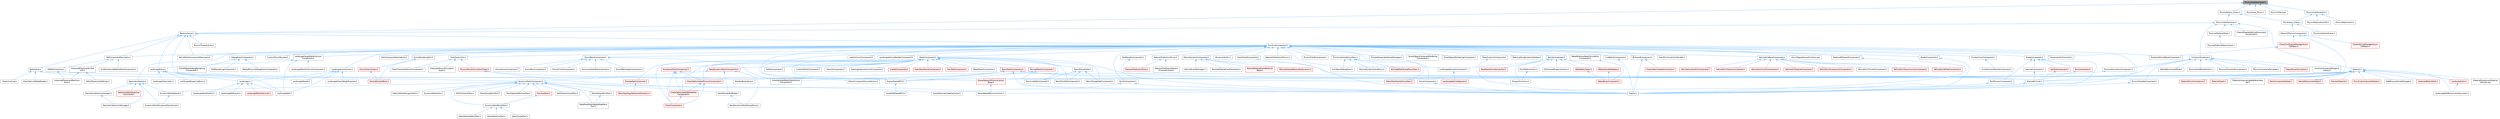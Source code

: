 digraph "PhysicsInterfaceTypes.h"
{
 // INTERACTIVE_SVG=YES
 // LATEX_PDF_SIZE
  bgcolor="transparent";
  edge [fontname=Helvetica,fontsize=10,labelfontname=Helvetica,labelfontsize=10];
  node [fontname=Helvetica,fontsize=10,shape=box,height=0.2,width=0.4];
  Node1 [id="Node000001",label="PhysicsInterfaceTypes.h",height=0.2,width=0.4,color="gray40", fillcolor="grey60", style="filled", fontcolor="black",tooltip=" "];
  Node1 -> Node2 [id="edge1_Node000001_Node000002",dir="back",color="steelblue1",style="solid",tooltip=" "];
  Node2 [id="Node000002",label="BodyInstance.h",height=0.2,width=0.4,color="grey40", fillcolor="white", style="filled",URL="$d3/d42/BodyInstance_8h.html",tooltip=" "];
  Node2 -> Node3 [id="edge2_Node000002_Node000003",dir="back",color="steelblue1",style="solid",tooltip=" "];
  Node3 [id="Node000003",label="BodySetup.h",height=0.2,width=0.4,color="grey40", fillcolor="white", style="filled",URL="$d8/d7b/BodySetup_8h.html",tooltip=" "];
  Node3 -> Node4 [id="edge3_Node000003_Node000004",dir="back",color="steelblue1",style="solid",tooltip=" "];
  Node4 [id="Node000004",label="ChaosCooking.h",height=0.2,width=0.4,color="grey40", fillcolor="white", style="filled",URL="$de/d88/ChaosCooking_8h.html",tooltip=" "];
  Node3 -> Node5 [id="edge4_Node000003_Node000005",dir="back",color="steelblue1",style="solid",tooltip=" "];
  Node5 [id="Node000005",label="ChaosDerivedDataReader.h",height=0.2,width=0.4,color="grey40", fillcolor="white", style="filled",URL="$de/d70/ChaosDerivedDataReader_8h.html",tooltip=" "];
  Node3 -> Node6 [id="edge5_Node000003_Node000006",dir="back",color="steelblue1",style="solid",tooltip=" "];
  Node6 [id="Node000006",label="DynamicMeshComponent.h",height=0.2,width=0.4,color="grey40", fillcolor="white", style="filled",URL="$d8/d66/DynamicMeshComponent_8h.html",tooltip=" "];
  Node6 -> Node7 [id="edge6_Node000006_Node000007",dir="back",color="steelblue1",style="solid",tooltip=" "];
  Node7 [id="Node000007",label="DataflowEditorWeightMapPaint\lTool.h",height=0.2,width=0.4,color="grey40", fillcolor="white", style="filled",URL="$db/d46/DataflowEditorWeightMapPaintTool_8h.html",tooltip=" "];
  Node6 -> Node8 [id="edge7_Node000006_Node000008",dir="back",color="steelblue1",style="solid",tooltip=" "];
  Node8 [id="Node000008",label="DeformMeshPolygonsTool.h",height=0.2,width=0.4,color="grey40", fillcolor="white", style="filled",URL="$db/d72/DeformMeshPolygonsTool_8h.html",tooltip=" "];
  Node6 -> Node9 [id="edge8_Node000006_Node000009",dir="back",color="steelblue1",style="solid",tooltip=" "];
  Node9 [id="Node000009",label="DynamicMeshActor.h",height=0.2,width=0.4,color="grey40", fillcolor="white", style="filled",URL="$d1/d71/DynamicMeshActor_8h.html",tooltip=" "];
  Node6 -> Node10 [id="edge9_Node000006_Node000010",dir="back",color="steelblue1",style="solid",tooltip=" "];
  Node10 [id="Node000010",label="DynamicMeshBrushTool.h",height=0.2,width=0.4,color="grey40", fillcolor="white", style="filled",URL="$da/d04/DynamicMeshBrushTool_8h.html",tooltip=" "];
  Node10 -> Node11 [id="edge10_Node000010_Node000011",dir="back",color="steelblue1",style="solid",tooltip=" "];
  Node11 [id="Node000011",label="MeshAttributePaintTool.h",height=0.2,width=0.4,color="grey40", fillcolor="white", style="filled",URL="$d3/d29/MeshAttributePaintTool_8h.html",tooltip=" "];
  Node10 -> Node12 [id="edge11_Node000010_Node000012",dir="back",color="steelblue1",style="solid",tooltip=" "];
  Node12 [id="Node000012",label="MeshSelectionTool.h",height=0.2,width=0.4,color="grey40", fillcolor="white", style="filled",URL="$d8/d80/MeshSelectionTool_8h.html",tooltip=" "];
  Node10 -> Node13 [id="edge12_Node000010_Node000013",dir="back",color="steelblue1",style="solid",tooltip=" "];
  Node13 [id="Node000013",label="SeamSculptTool.h",height=0.2,width=0.4,color="grey40", fillcolor="white", style="filled",URL="$d1/d31/SeamSculptTool_8h.html",tooltip=" "];
  Node6 -> Node14 [id="edge13_Node000006_Node000014",dir="back",color="steelblue1",style="solid",tooltip=" "];
  Node14 [id="Node000014",label="DynamicMeshSelector.h",height=0.2,width=0.4,color="grey40", fillcolor="white", style="filled",URL="$dc/d01/DynamicMeshSelector_8h.html",tooltip=" "];
  Node14 -> Node15 [id="edge14_Node000014_Node000015",dir="back",color="steelblue1",style="solid",tooltip=" "];
  Node15 [id="Node000015",label="DynamicMeshPolygroupTransformer.h",height=0.2,width=0.4,color="grey40", fillcolor="white", style="filled",URL="$dc/db2/DynamicMeshPolygroupTransformer_8h.html",tooltip=" "];
  Node6 -> Node16 [id="edge15_Node000006_Node000016",dir="back",color="steelblue1",style="solid",tooltip=" "];
  Node16 [id="Node000016",label="EditUVIslandsTool.h",height=0.2,width=0.4,color="grey40", fillcolor="white", style="filled",URL="$d0/de4/EditUVIslandsTool_8h.html",tooltip=" "];
  Node6 -> Node17 [id="edge16_Node000006_Node000017",dir="back",color="steelblue1",style="solid",tooltip=" "];
  Node17 [id="Node000017",label="MeshGroupPaintTool.h",height=0.2,width=0.4,color="grey40", fillcolor="white", style="filled",URL="$dd/d04/MeshGroupPaintTool_8h.html",tooltip=" "];
  Node6 -> Node18 [id="edge17_Node000006_Node000018",dir="back",color="steelblue1",style="solid",tooltip=" "];
  Node18 [id="Node000018",label="MeshRenderBufferSet.h",height=0.2,width=0.4,color="grey40", fillcolor="white", style="filled",URL="$de/dc2/MeshRenderBufferSet_8h.html",tooltip=" "];
  Node18 -> Node19 [id="edge18_Node000018_Node000019",dir="back",color="steelblue1",style="solid",tooltip=" "];
  Node19 [id="Node000019",label="BaseDynamicMeshSceneProxy.h",height=0.2,width=0.4,color="grey40", fillcolor="white", style="filled",URL="$d2/dee/BaseDynamicMeshSceneProxy_8h.html",tooltip=" "];
  Node6 -> Node20 [id="edge19_Node000006_Node000020",dir="back",color="steelblue1",style="solid",tooltip=" "];
  Node20 [id="Node000020",label="MeshSpaceDeformerTool.h",height=0.2,width=0.4,color="grey40", fillcolor="white", style="filled",URL="$d7/dc8/MeshSpaceDeformerTool_8h.html",tooltip=" "];
  Node6 -> Node21 [id="edge20_Node000006_Node000021",dir="back",color="steelblue1",style="solid",tooltip=" "];
  Node21 [id="Node000021",label="MeshTopologySelectionMechanic.h",height=0.2,width=0.4,color="red", fillcolor="#FFF0F0", style="filled",URL="$d5/d15/MeshTopologySelectionMechanic_8h.html",tooltip=" "];
  Node6 -> Node24 [id="edge21_Node000006_Node000024",dir="back",color="steelblue1",style="solid",tooltip=" "];
  Node24 [id="Node000024",label="MeshVertexPaintTool.h",height=0.2,width=0.4,color="grey40", fillcolor="white", style="filled",URL="$db/d74/MeshVertexPaintTool_8h.html",tooltip=" "];
  Node24 -> Node7 [id="edge22_Node000024_Node000007",dir="back",color="steelblue1",style="solid",tooltip=" "];
  Node6 -> Node25 [id="edge23_Node000006_Node000025",dir="back",color="steelblue1",style="solid",tooltip=" "];
  Node25 [id="Node000025",label="MeshVertexSculptTool.h",height=0.2,width=0.4,color="grey40", fillcolor="white", style="filled",URL="$dc/da6/MeshVertexSculptTool_8h.html",tooltip=" "];
  Node6 -> Node26 [id="edge24_Node000006_Node000026",dir="back",color="steelblue1",style="solid",tooltip=" "];
  Node26 [id="Node000026",label="PreviewMesh.h",height=0.2,width=0.4,color="red", fillcolor="#FFF0F0", style="filled",URL="$d6/d30/PreviewMesh_8h.html",tooltip=" "];
  Node26 -> Node10 [id="edge25_Node000026_Node000010",dir="back",color="steelblue1",style="solid",tooltip=" "];
  Node6 -> Node78 [id="edge26_Node000006_Node000078",dir="back",color="steelblue1",style="solid",tooltip=" "];
  Node78 [id="Node000078",label="SceneGeometrySpatialCache.h",height=0.2,width=0.4,color="grey40", fillcolor="white", style="filled",URL="$d6/d6f/SceneGeometrySpatialCache_8h.html",tooltip=" "];
  Node3 -> Node79 [id="edge27_Node000003_Node000079",dir="back",color="steelblue1",style="solid",tooltip=" "];
  Node79 [id="Node000079",label="SkeletalBodySetup.h",height=0.2,width=0.4,color="grey40", fillcolor="white", style="filled",URL="$dc/dbc/SkeletalBodySetup_8h.html",tooltip=" "];
  Node2 -> Node80 [id="edge28_Node000002_Node000080",dir="back",color="steelblue1",style="solid",tooltip=" "];
  Node80 [id="Node000080",label="EngineSharedPCH.h",height=0.2,width=0.4,color="grey40", fillcolor="white", style="filled",URL="$dc/dbb/EngineSharedPCH_8h.html",tooltip=" "];
  Node80 -> Node81 [id="edge29_Node000080_Node000081",dir="back",color="steelblue1",style="solid",tooltip=" "];
  Node81 [id="Node000081",label="UnrealEdSharedPCH.h",height=0.2,width=0.4,color="grey40", fillcolor="white", style="filled",URL="$d1/de6/UnrealEdSharedPCH_8h.html",tooltip=" "];
  Node2 -> Node82 [id="edge30_Node000002_Node000082",dir="back",color="steelblue1",style="solid",tooltip=" "];
  Node82 [id="Node000082",label="ISMComponentDescriptor.h",height=0.2,width=0.4,color="grey40", fillcolor="white", style="filled",URL="$dd/d82/ISMComponentDescriptor_8h.html",tooltip=" "];
  Node82 -> Node83 [id="edge31_Node000082_Node000083",dir="back",color="steelblue1",style="solid",tooltip=" "];
  Node83 [id="Node000083",label="HLODInstancedStaticMeshComponent.h",height=0.2,width=0.4,color="grey40", fillcolor="white", style="filled",URL="$dd/d88/HLODInstancedStaticMeshComponent_8h.html",tooltip=" "];
  Node82 -> Node84 [id="edge32_Node000082_Node000084",dir="back",color="steelblue1",style="solid",tooltip=" "];
  Node84 [id="Node000084",label="ISMPartitionActor.h",height=0.2,width=0.4,color="grey40", fillcolor="white", style="filled",URL="$d8/dac/ISMPartitionActor_8h.html",tooltip=" "];
  Node84 -> Node85 [id="edge33_Node000084_Node000085",dir="back",color="steelblue1",style="solid",tooltip=" "];
  Node85 [id="Node000085",label="InstancedPlacementPartition\lActor.h",height=0.2,width=0.4,color="grey40", fillcolor="white", style="filled",URL="$dd/d43/InstancedPlacementPartitionActor_8h.html",tooltip=" "];
  Node82 -> Node86 [id="edge34_Node000082_Node000086",dir="back",color="steelblue1",style="solid",tooltip=" "];
  Node86 [id="Node000086",label="InstancedPlacementClient\lInfo.h",height=0.2,width=0.4,color="grey40", fillcolor="white", style="filled",URL="$d0/d12/InstancedPlacementClientInfo_8h.html",tooltip=" "];
  Node86 -> Node87 [id="edge35_Node000086_Node000087",dir="back",color="steelblue1",style="solid",tooltip=" "];
  Node87 [id="Node000087",label="EditorPlacementSettings.h",height=0.2,width=0.4,color="grey40", fillcolor="white", style="filled",URL="$dd/daf/EditorPlacementSettings_8h.html",tooltip=" "];
  Node86 -> Node85 [id="edge36_Node000086_Node000085",dir="back",color="steelblue1",style="solid",tooltip=" "];
  Node2 -> Node88 [id="edge37_Node000002_Node000088",dir="back",color="steelblue1",style="solid",tooltip=" "];
  Node88 [id="Node000088",label="LandscapeProxy.h",height=0.2,width=0.4,color="grey40", fillcolor="white", style="filled",URL="$db/dae/LandscapeProxy_8h.html",tooltip=" "];
  Node88 -> Node89 [id="edge38_Node000088_Node000089",dir="back",color="steelblue1",style="solid",tooltip=" "];
  Node89 [id="Node000089",label="Landscape.h",height=0.2,width=0.4,color="grey40", fillcolor="white", style="filled",URL="$d5/dd6/Landscape_8h.html",tooltip=" "];
  Node89 -> Node90 [id="edge39_Node000089_Node000090",dir="back",color="steelblue1",style="solid",tooltip=" "];
  Node90 [id="Node000090",label="LandscapeEdit.h",height=0.2,width=0.4,color="grey40", fillcolor="white", style="filled",URL="$df/d61/LandscapeEdit_8h.html",tooltip=" "];
  Node89 -> Node91 [id="edge40_Node000089_Node000091",dir="back",color="steelblue1",style="solid",tooltip=" "];
  Node91 [id="Node000091",label="LandscapeEditLayer.h",height=0.2,width=0.4,color="grey40", fillcolor="white", style="filled",URL="$d2/d34/LandscapeEditLayer_8h.html",tooltip=" "];
  Node89 -> Node92 [id="edge41_Node000089_Node000092",dir="back",color="steelblue1",style="solid",tooltip=" "];
  Node92 [id="Node000092",label="LandscapeEditorServices.h",height=0.2,width=0.4,color="red", fillcolor="#FFF0F0", style="filled",URL="$d0/de9/LandscapeEditorServices_8h.html",tooltip=" "];
  Node89 -> Node94 [id="edge42_Node000089_Node000094",dir="back",color="steelblue1",style="solid",tooltip=" "];
  Node94 [id="Node000094",label="LandscapeNotification.h",height=0.2,width=0.4,color="grey40", fillcolor="white", style="filled",URL="$d7/de3/LandscapeNotification_8h.html",tooltip=" "];
  Node88 -> Node90 [id="edge43_Node000088_Node000090",dir="back",color="steelblue1",style="solid",tooltip=" "];
  Node88 -> Node95 [id="edge44_Node000088_Node000095",dir="back",color="steelblue1",style="solid",tooltip=" "];
  Node95 [id="Node000095",label="LandscapeRender.h",height=0.2,width=0.4,color="grey40", fillcolor="white", style="filled",URL="$df/d67/LandscapeRender_8h.html",tooltip=" "];
  Node88 -> Node96 [id="edge45_Node000088_Node000096",dir="back",color="steelblue1",style="solid",tooltip=" "];
  Node96 [id="Node000096",label="LandscapeStreamingProxy.h",height=0.2,width=0.4,color="grey40", fillcolor="white", style="filled",URL="$de/d5a/LandscapeStreamingProxy_8h.html",tooltip=" "];
  Node88 -> Node97 [id="edge46_Node000088_Node000097",dir="back",color="steelblue1",style="solid",tooltip=" "];
  Node97 [id="Node000097",label="LandscapeSubsystem.h",height=0.2,width=0.4,color="grey40", fillcolor="white", style="filled",URL="$d7/ddd/LandscapeSubsystem_8h.html",tooltip=" "];
  Node2 -> Node98 [id="edge47_Node000002_Node000098",dir="back",color="steelblue1",style="solid",tooltip=" "];
  Node98 [id="Node000098",label="PhysicsThreadLibrary.h",height=0.2,width=0.4,color="grey40", fillcolor="white", style="filled",URL="$dd/df6/PhysicsThreadLibrary_8h.html",tooltip=" "];
  Node2 -> Node99 [id="edge48_Node000002_Node000099",dir="back",color="steelblue1",style="solid",tooltip=" "];
  Node99 [id="Node000099",label="PrimitiveComponent.h",height=0.2,width=0.4,color="grey40", fillcolor="white", style="filled",URL="$df/d9f/PrimitiveComponent_8h.html",tooltip=" "];
  Node99 -> Node100 [id="edge49_Node000099_Node000100",dir="back",color="steelblue1",style="solid",tooltip=" "];
  Node100 [id="Node000100",label="ActorPrimitiveColorHandler.h",height=0.2,width=0.4,color="grey40", fillcolor="white", style="filled",URL="$d4/d72/ActorPrimitiveColorHandler_8h.html",tooltip=" "];
  Node99 -> Node101 [id="edge50_Node000099_Node000101",dir="back",color="steelblue1",style="solid",tooltip=" "];
  Node101 [id="Node000101",label="ArrowComponent.h",height=0.2,width=0.4,color="grey40", fillcolor="white", style="filled",URL="$db/d35/ArrowComponent_8h.html",tooltip=" "];
  Node101 -> Node102 [id="edge51_Node000101_Node000102",dir="back",color="steelblue1",style="solid",tooltip=" "];
  Node102 [id="Node000102",label="Engine.h",height=0.2,width=0.4,color="grey40", fillcolor="white", style="filled",URL="$d1/d34/Public_2Engine_8h.html",tooltip=" "];
  Node99 -> Node103 [id="edge52_Node000099_Node000103",dir="back",color="steelblue1",style="solid",tooltip=" "];
  Node103 [id="Node000103",label="AsyncRegisterLevelContext.cpp",height=0.2,width=0.4,color="grey40", fillcolor="white", style="filled",URL="$da/df8/AsyncRegisterLevelContext_8cpp.html",tooltip=" "];
  Node99 -> Node104 [id="edge53_Node000099_Node000104",dir="back",color="steelblue1",style="solid",tooltip=" "];
  Node104 [id="Node000104",label="BakedShallowWaterSimulation\lComponent.h",height=0.2,width=0.4,color="grey40", fillcolor="white", style="filled",URL="$d4/dbc/BakedShallowWaterSimulationComponent_8h.html",tooltip=" "];
  Node104 -> Node105 [id="edge54_Node000104_Node000105",dir="back",color="steelblue1",style="solid",tooltip=" "];
  Node105 [id="Node000105",label="WaterBodyComponent.h",height=0.2,width=0.4,color="red", fillcolor="#FFF0F0", style="filled",URL="$db/d59/WaterBodyComponent_8h.html",tooltip=" "];
  Node99 -> Node118 [id="edge55_Node000099_Node000118",dir="back",color="steelblue1",style="solid",tooltip=" "];
  Node118 [id="Node000118",label="BillboardComponent.h",height=0.2,width=0.4,color="grey40", fillcolor="white", style="filled",URL="$db/d72/BillboardComponent_8h.html",tooltip=" "];
  Node118 -> Node119 [id="edge56_Node000118_Node000119",dir="back",color="steelblue1",style="solid",tooltip=" "];
  Node119 [id="Node000119",label="ChaosDeformableSolverActor.h",height=0.2,width=0.4,color="red", fillcolor="#FFF0F0", style="filled",URL="$d2/de9/ChaosDeformableSolverActor_8h.html",tooltip=" "];
  Node118 -> Node102 [id="edge57_Node000118_Node000102",dir="back",color="steelblue1",style="solid",tooltip=" "];
  Node99 -> Node123 [id="edge58_Node000099_Node000123",dir="back",color="steelblue1",style="solid",tooltip=" "];
  Node123 [id="Node000123",label="BrushComponent.h",height=0.2,width=0.4,color="grey40", fillcolor="white", style="filled",URL="$d0/d9c/BrushComponent_8h.html",tooltip=" "];
  Node123 -> Node102 [id="edge59_Node000123_Node000102",dir="back",color="steelblue1",style="solid",tooltip=" "];
  Node123 -> Node78 [id="edge60_Node000123_Node000078",dir="back",color="steelblue1",style="solid",tooltip=" "];
  Node99 -> Node124 [id="edge61_Node000099_Node000124",dir="back",color="steelblue1",style="solid",tooltip=" "];
  Node124 [id="Node000124",label="ClusterUnionComponent.h",height=0.2,width=0.4,color="grey40", fillcolor="white", style="filled",URL="$d0/d16/ClusterUnionComponent_8h.html",tooltip=" "];
  Node124 -> Node125 [id="edge62_Node000124_Node000125",dir="back",color="steelblue1",style="solid",tooltip=" "];
  Node125 [id="Node000125",label="ClusterUnionVehicleComponent.h",height=0.2,width=0.4,color="grey40", fillcolor="white", style="filled",URL="$dd/deb/ClusterUnionVehicleComponent_8h.html",tooltip=" "];
  Node99 -> Node126 [id="edge63_Node000099_Node000126",dir="back",color="steelblue1",style="solid",tooltip=" "];
  Node126 [id="Node000126",label="ComponentCollisionUtil.h",height=0.2,width=0.4,color="grey40", fillcolor="white", style="filled",URL="$d9/d1c/ComponentCollisionUtil_8h.html",tooltip=" "];
  Node99 -> Node127 [id="edge64_Node000099_Node000127",dir="back",color="steelblue1",style="solid",tooltip=" "];
  Node127 [id="Node000127",label="CustomPhysXPayload.h",height=0.2,width=0.4,color="grey40", fillcolor="white", style="filled",URL="$d3/d90/CustomPhysXPayload_8h.html",tooltip=" "];
  Node99 -> Node128 [id="edge65_Node000099_Node000128",dir="back",color="steelblue1",style="solid",tooltip=" "];
  Node128 [id="Node000128",label="DebugDrawComponent.h",height=0.2,width=0.4,color="grey40", fillcolor="white", style="filled",URL="$d9/dae/DebugDrawComponent_8h.html",tooltip=" "];
  Node128 -> Node129 [id="edge66_Node000128_Node000129",dir="back",color="steelblue1",style="solid",tooltip=" "];
  Node129 [id="Node000129",label="EQSRenderingComponent.h",height=0.2,width=0.4,color="grey40", fillcolor="white", style="filled",URL="$df/d63/EQSRenderingComponent_8h.html",tooltip=" "];
  Node128 -> Node130 [id="edge67_Node000128_Node000130",dir="back",color="steelblue1",style="solid",tooltip=" "];
  Node130 [id="Node000130",label="PathedPhysicsDebugDrawComponent.h",height=0.2,width=0.4,color="grey40", fillcolor="white", style="filled",URL="$d9/dd8/PathedPhysicsDebugDrawComponent_8h.html",tooltip=" "];
  Node128 -> Node131 [id="edge68_Node000128_Node000131",dir="back",color="steelblue1",style="solid",tooltip=" "];
  Node131 [id="Node000131",label="SmartObjectDebugRendering\lComponent.h",height=0.2,width=0.4,color="grey40", fillcolor="white", style="filled",URL="$d2/db9/SmartObjectDebugRenderingComponent_8h.html",tooltip=" "];
  Node99 -> Node132 [id="edge69_Node000099_Node000132",dir="back",color="steelblue1",style="solid",tooltip=" "];
  Node132 [id="Node000132",label="DrawFrustumComponent.h",height=0.2,width=0.4,color="grey40", fillcolor="white", style="filled",URL="$db/d24/DrawFrustumComponent_8h.html",tooltip=" "];
  Node132 -> Node102 [id="edge70_Node000132_Node000102",dir="back",color="steelblue1",style="solid",tooltip=" "];
  Node99 -> Node133 [id="edge71_Node000099_Node000133",dir="back",color="steelblue1",style="solid",tooltip=" "];
  Node133 [id="Node000133",label="EditorComponentSourceFactory.h",height=0.2,width=0.4,color="grey40", fillcolor="white", style="filled",URL="$d4/d35/EditorComponentSourceFactory_8h.html",tooltip=" "];
  Node99 -> Node134 [id="edge72_Node000099_Node000134",dir="back",color="steelblue1",style="solid",tooltip=" "];
  Node134 [id="Node000134",label="EditorViewportSelectability.h",height=0.2,width=0.4,color="grey40", fillcolor="white", style="filled",URL="$d0/da6/EditorViewportSelectability_8h.html",tooltip=" "];
  Node99 -> Node135 [id="edge73_Node000099_Node000135",dir="back",color="steelblue1",style="solid",tooltip=" "];
  Node135 [id="Node000135",label="EngineMinimal.h",height=0.2,width=0.4,color="grey40", fillcolor="white", style="filled",URL="$d0/d2c/EngineMinimal_8h.html",tooltip=" "];
  Node135 -> Node102 [id="edge74_Node000135_Node000102",dir="back",color="steelblue1",style="solid",tooltip=" "];
  Node99 -> Node80 [id="edge75_Node000099_Node000080",dir="back",color="steelblue1",style="solid",tooltip=" "];
  Node99 -> Node136 [id="edge76_Node000099_Node000136",dir="back",color="steelblue1",style="solid",tooltip=" "];
  Node136 [id="Node000136",label="FloorQueryUtils.h",height=0.2,width=0.4,color="grey40", fillcolor="white", style="filled",URL="$df/d2a/FloorQueryUtils_8h.html",tooltip=" "];
  Node136 -> Node137 [id="edge77_Node000136_Node000137",dir="back",color="steelblue1",style="solid",tooltip=" "];
  Node137 [id="Node000137",label="ChaosCharacterMoverComponent.h",height=0.2,width=0.4,color="grey40", fillcolor="white", style="filled",URL="$d5/dd2/ChaosCharacterMoverComponent_8h.html",tooltip=" "];
  Node136 -> Node138 [id="edge78_Node000136_Node000138",dir="back",color="steelblue1",style="solid",tooltip=" "];
  Node138 [id="Node000138",label="CharacterMoverSimulation\lTypes.h",height=0.2,width=0.4,color="grey40", fillcolor="white", style="filled",URL="$df/dcc/CharacterMoverSimulationTypes_8h.html",tooltip=" "];
  Node136 -> Node139 [id="edge79_Node000136_Node000139",dir="back",color="steelblue1",style="solid",tooltip=" "];
  Node139 [id="Node000139",label="PhysicsMoverSimulationTypes.h",height=0.2,width=0.4,color="red", fillcolor="#FFF0F0", style="filled",URL="$d1/d2f/PhysicsMoverSimulationTypes_8h.html",tooltip=" "];
  Node139 -> Node141 [id="edge80_Node000139_Node000141",dir="back",color="steelblue1",style="solid",tooltip=" "];
  Node141 [id="Node000141",label="MoverNetworkPhysicsLiaison\lBase.h",height=0.2,width=0.4,color="red", fillcolor="#FFF0F0", style="filled",URL="$d6/d54/MoverNetworkPhysicsLiaisonBase_8h.html",tooltip=" "];
  Node141 -> Node142 [id="edge81_Node000141_Node000142",dir="back",color="steelblue1",style="solid",tooltip=" "];
  Node142 [id="Node000142",label="MoverPathedPhysicsLiaison.h",height=0.2,width=0.4,color="grey40", fillcolor="white", style="filled",URL="$d8/d2d/MoverPathedPhysicsLiaison_8h.html",tooltip=" "];
  Node139 -> Node142 [id="edge82_Node000139_Node000142",dir="back",color="steelblue1",style="solid",tooltip=" "];
  Node99 -> Node149 [id="edge83_Node000099_Node000149",dir="back",color="steelblue1",style="solid",tooltip=" "];
  Node149 [id="Node000149",label="GeometrySelector.h",height=0.2,width=0.4,color="grey40", fillcolor="white", style="filled",URL="$d5/d67/GeometrySelector_8h.html",tooltip=" "];
  Node149 -> Node15 [id="edge84_Node000149_Node000015",dir="back",color="steelblue1",style="solid",tooltip=" "];
  Node149 -> Node14 [id="edge85_Node000149_Node000014",dir="back",color="steelblue1",style="solid",tooltip=" "];
  Node149 -> Node150 [id="edge86_Node000149_Node000150",dir="back",color="steelblue1",style="solid",tooltip=" "];
  Node150 [id="Node000150",label="GeometrySelectionChanges.h",height=0.2,width=0.4,color="grey40", fillcolor="white", style="filled",URL="$d2/d21/GeometrySelectionChanges_8h.html",tooltip=" "];
  Node150 -> Node151 [id="edge87_Node000150_Node000151",dir="back",color="steelblue1",style="solid",tooltip=" "];
  Node151 [id="Node000151",label="GeometrySelectionManager.h",height=0.2,width=0.4,color="grey40", fillcolor="white", style="filled",URL="$d9/d43/GeometrySelectionManager_8h.html",tooltip=" "];
  Node149 -> Node151 [id="edge88_Node000149_Node000151",dir="back",color="steelblue1",style="solid",tooltip=" "];
  Node149 -> Node152 [id="edge89_Node000149_Node000152",dir="back",color="steelblue1",style="solid",tooltip=" "];
  Node152 [id="Node000152",label="SelectionEditInteractive\lCommand.h",height=0.2,width=0.4,color="red", fillcolor="#FFF0F0", style="filled",URL="$d8/db5/SelectionEditInteractiveCommand_8h.html",tooltip=" "];
  Node99 -> Node157 [id="edge90_Node000099_Node000157",dir="back",color="steelblue1",style="solid",tooltip=" "];
  Node157 [id="Node000157",label="GizmoBaseComponent.h",height=0.2,width=0.4,color="grey40", fillcolor="white", style="filled",URL="$db/dfd/GizmoBaseComponent_8h.html",tooltip=" "];
  Node157 -> Node158 [id="edge91_Node000157_Node000158",dir="back",color="steelblue1",style="solid",tooltip=" "];
  Node158 [id="Node000158",label="GizmoArrowComponent.h",height=0.2,width=0.4,color="grey40", fillcolor="white", style="filled",URL="$d9/df9/GizmoArrowComponent_8h.html",tooltip=" "];
  Node157 -> Node159 [id="edge92_Node000157_Node000159",dir="back",color="steelblue1",style="solid",tooltip=" "];
  Node159 [id="Node000159",label="GizmoBoxComponent.h",height=0.2,width=0.4,color="grey40", fillcolor="white", style="filled",URL="$d4/d84/GizmoBoxComponent_8h.html",tooltip=" "];
  Node157 -> Node160 [id="edge93_Node000157_Node000160",dir="back",color="steelblue1",style="solid",tooltip=" "];
  Node160 [id="Node000160",label="GizmoCircleComponent.h",height=0.2,width=0.4,color="grey40", fillcolor="white", style="filled",URL="$d3/d78/GizmoCircleComponent_8h.html",tooltip=" "];
  Node157 -> Node161 [id="edge94_Node000157_Node000161",dir="back",color="steelblue1",style="solid",tooltip=" "];
  Node161 [id="Node000161",label="GizmoLineHandleComponent.h",height=0.2,width=0.4,color="grey40", fillcolor="white", style="filled",URL="$d3/d98/GizmoLineHandleComponent_8h.html",tooltip=" "];
  Node157 -> Node162 [id="edge95_Node000157_Node000162",dir="back",color="steelblue1",style="solid",tooltip=" "];
  Node162 [id="Node000162",label="GizmoRectangleComponent.h",height=0.2,width=0.4,color="grey40", fillcolor="white", style="filled",URL="$d9/ded/GizmoRectangleComponent_8h.html",tooltip=" "];
  Node157 -> Node163 [id="edge96_Node000157_Node000163",dir="back",color="steelblue1",style="solid",tooltip=" "];
  Node163 [id="Node000163",label="ViewAdjustedStaticMeshGizmo\lComponent.h",height=0.2,width=0.4,color="grey40", fillcolor="white", style="filled",URL="$d3/d99/ViewAdjustedStaticMeshGizmoComponent_8h.html",tooltip=" "];
  Node99 -> Node164 [id="edge97_Node000099_Node000164",dir="back",color="steelblue1",style="solid",tooltip=" "];
  Node164 [id="Node000164",label="GizmoRenderingUtil.h",height=0.2,width=0.4,color="grey40", fillcolor="white", style="filled",URL="$d0/d40/GizmoRenderingUtil_8h.html",tooltip=" "];
  Node164 -> Node165 [id="edge98_Node000164_Node000165",dir="back",color="steelblue1",style="solid",tooltip=" "];
  Node165 [id="Node000165",label="GizmoElementBase.h",height=0.2,width=0.4,color="red", fillcolor="#FFF0F0", style="filled",URL="$d5/d19/GizmoElementBase_8h.html",tooltip=" "];
  Node164 -> Node181 [id="edge99_Node000164_Node000181",dir="back",color="steelblue1",style="solid",tooltip=" "];
  Node181 [id="Node000181",label="GizmoViewContext.h",height=0.2,width=0.4,color="red", fillcolor="#FFF0F0", style="filled",URL="$dd/d1a/GizmoViewContext_8h.html",tooltip=" "];
  Node181 -> Node165 [id="edge100_Node000181_Node000165",dir="back",color="steelblue1",style="solid",tooltip=" "];
  Node99 -> Node82 [id="edge101_Node000099_Node000082",dir="back",color="steelblue1",style="solid",tooltip=" "];
  Node99 -> Node183 [id="edge102_Node000099_Node000183",dir="back",color="steelblue1",style="solid",tooltip=" "];
  Node183 [id="Node000183",label="LakeCollisionComponent.h",height=0.2,width=0.4,color="grey40", fillcolor="white", style="filled",URL="$d6/d05/LakeCollisionComponent_8h.html",tooltip=" "];
  Node99 -> Node184 [id="edge103_Node000099_Node000184",dir="back",color="steelblue1",style="solid",tooltip=" "];
  Node184 [id="Node000184",label="LandscapeComponent.h",height=0.2,width=0.4,color="grey40", fillcolor="white", style="filled",URL="$d4/dba/LandscapeComponent_8h.html",tooltip=" "];
  Node184 -> Node89 [id="edge104_Node000184_Node000089",dir="back",color="steelblue1",style="solid",tooltip=" "];
  Node184 -> Node90 [id="edge105_Node000184_Node000090",dir="back",color="steelblue1",style="solid",tooltip=" "];
  Node184 -> Node185 [id="edge106_Node000184_Node000185",dir="back",color="steelblue1",style="solid",tooltip=" "];
  Node185 [id="Node000185",label="LandscapeGrassWeightExporter.h",height=0.2,width=0.4,color="grey40", fillcolor="white", style="filled",URL="$de/d64/LandscapeGrassWeightExporter_8h.html",tooltip=" "];
  Node184 -> Node95 [id="edge107_Node000184_Node000095",dir="back",color="steelblue1",style="solid",tooltip=" "];
  Node99 -> Node186 [id="edge108_Node000099_Node000186",dir="back",color="steelblue1",style="solid",tooltip=" "];
  Node186 [id="Node000186",label="LandscapeGizmoRenderComponent.h",height=0.2,width=0.4,color="grey40", fillcolor="white", style="filled",URL="$d0/d84/LandscapeGizmoRenderComponent_8h.html",tooltip=" "];
  Node99 -> Node187 [id="edge109_Node000099_Node000187",dir="back",color="steelblue1",style="solid",tooltip=" "];
  Node187 [id="Node000187",label="LandscapeHeightfieldCollision\lComponent.h",height=0.2,width=0.4,color="grey40", fillcolor="white", style="filled",URL="$d2/d06/LandscapeHeightfieldCollisionComponent_8h.html",tooltip=" "];
  Node187 -> Node90 [id="edge110_Node000187_Node000090",dir="back",color="steelblue1",style="solid",tooltip=" "];
  Node187 -> Node188 [id="edge111_Node000187_Node000188",dir="back",color="steelblue1",style="solid",tooltip=" "];
  Node188 [id="Node000188",label="LandscapeMeshCollisionComponent.h",height=0.2,width=0.4,color="grey40", fillcolor="white", style="filled",URL="$d0/dab/LandscapeMeshCollisionComponent_8h.html",tooltip=" "];
  Node187 -> Node88 [id="edge112_Node000187_Node000088",dir="back",color="steelblue1",style="solid",tooltip=" "];
  Node99 -> Node189 [id="edge113_Node000099_Node000189",dir="back",color="steelblue1",style="solid",tooltip=" "];
  Node189 [id="Node000189",label="LandscapeSplinesComponent.h",height=0.2,width=0.4,color="grey40", fillcolor="white", style="filled",URL="$d4/d7e/LandscapeSplinesComponent_8h.html",tooltip=" "];
  Node189 -> Node190 [id="edge114_Node000189_Node000190",dir="back",color="steelblue1",style="solid",tooltip=" "];
  Node190 [id="Node000190",label="LandscapeSplineSegment.h",height=0.2,width=0.4,color="red", fillcolor="#FFF0F0", style="filled",URL="$d4/d8d/LandscapeSplineSegment_8h.html",tooltip=" "];
  Node99 -> Node192 [id="edge115_Node000099_Node000192",dir="back",color="steelblue1",style="solid",tooltip=" "];
  Node192 [id="Node000192",label="LineBatchComponent.h",height=0.2,width=0.4,color="grey40", fillcolor="white", style="filled",URL="$d4/dd8/LineBatchComponent_8h.html",tooltip=" "];
  Node192 -> Node102 [id="edge116_Node000192_Node000102",dir="back",color="steelblue1",style="solid",tooltip=" "];
  Node99 -> Node193 [id="edge117_Node000099_Node000193",dir="back",color="steelblue1",style="solid",tooltip=" "];
  Node193 [id="Node000193",label="MaterialBillboardComponent.h",height=0.2,width=0.4,color="grey40", fillcolor="white", style="filled",URL="$d0/d98/MaterialBillboardComponent_8h.html",tooltip=" "];
  Node193 -> Node102 [id="edge118_Node000193_Node000102",dir="back",color="steelblue1",style="solid",tooltip=" "];
  Node99 -> Node194 [id="edge119_Node000099_Node000194",dir="back",color="steelblue1",style="solid",tooltip=" "];
  Node194 [id="Node000194",label="MeshComponent.h",height=0.2,width=0.4,color="grey40", fillcolor="white", style="filled",URL="$dd/d57/MeshComponent_8h.html",tooltip=" "];
  Node194 -> Node195 [id="edge120_Node000194_Node000195",dir="back",color="steelblue1",style="solid",tooltip=" "];
  Node195 [id="Node000195",label="BaseDynamicMeshComponent.h",height=0.2,width=0.4,color="red", fillcolor="#FFF0F0", style="filled",URL="$d3/df4/BaseDynamicMeshComponent_8h.html",tooltip=" "];
  Node195 -> Node19 [id="edge121_Node000195_Node000019",dir="back",color="steelblue1",style="solid",tooltip=" "];
  Node195 -> Node6 [id="edge122_Node000195_Node000006",dir="back",color="steelblue1",style="solid",tooltip=" "];
  Node195 -> Node18 [id="edge123_Node000195_Node000018",dir="back",color="steelblue1",style="solid",tooltip=" "];
  Node194 -> Node213 [id="edge124_Node000194_Node000213",dir="back",color="steelblue1",style="solid",tooltip=" "];
  Node213 [id="Node000213",label="BasicElementSet.h",height=0.2,width=0.4,color="grey40", fillcolor="white", style="filled",URL="$de/d31/BasicElementSet_8h.html",tooltip=" "];
  Node213 -> Node214 [id="edge125_Node000213_Node000214",dir="back",color="steelblue1",style="solid",tooltip=" "];
  Node214 [id="Node000214",label="BasicLineSetComponent.h",height=0.2,width=0.4,color="grey40", fillcolor="white", style="filled",URL="$da/d78/BasicLineSetComponent_8h.html",tooltip=" "];
  Node213 -> Node215 [id="edge126_Node000213_Node000215",dir="back",color="steelblue1",style="solid",tooltip=" "];
  Node215 [id="Node000215",label="BasicPointSetComponent.h",height=0.2,width=0.4,color="grey40", fillcolor="white", style="filled",URL="$d4/d5f/BasicPointSetComponent_8h.html",tooltip=" "];
  Node213 -> Node216 [id="edge127_Node000213_Node000216",dir="back",color="steelblue1",style="solid",tooltip=" "];
  Node216 [id="Node000216",label="BasicTriangleSetComponent.h",height=0.2,width=0.4,color="grey40", fillcolor="white", style="filled",URL="$d0/d56/BasicTriangleSetComponent_8h.html",tooltip=" "];
  Node194 -> Node214 [id="edge128_Node000194_Node000214",dir="back",color="steelblue1",style="solid",tooltip=" "];
  Node194 -> Node215 [id="edge129_Node000194_Node000215",dir="back",color="steelblue1",style="solid",tooltip=" "];
  Node194 -> Node216 [id="edge130_Node000194_Node000216",dir="back",color="steelblue1",style="solid",tooltip=" "];
  Node194 -> Node217 [id="edge131_Node000194_Node000217",dir="back",color="steelblue1",style="solid",tooltip=" "];
  Node217 [id="Node000217",label="CableComponent.h",height=0.2,width=0.4,color="grey40", fillcolor="white", style="filled",URL="$d4/dd5/CableComponent_8h.html",tooltip=" "];
  Node194 -> Node218 [id="edge132_Node000194_Node000218",dir="back",color="steelblue1",style="solid",tooltip=" "];
  Node218 [id="Node000218",label="ChaosDeformablePhysicsComponent.h",height=0.2,width=0.4,color="red", fillcolor="#FFF0F0", style="filled",URL="$d3/da9/ChaosDeformablePhysicsComponent_8h.html",tooltip=" "];
  Node218 -> Node222 [id="edge133_Node000218_Node000222",dir="back",color="steelblue1",style="solid",tooltip=" "];
  Node222 [id="Node000222",label="ChaosDeformableTetrahedral\lComponent.h",height=0.2,width=0.4,color="red", fillcolor="#FFF0F0", style="filled",URL="$d3/db3/ChaosDeformableTetrahedralComponent_8h.html",tooltip=" "];
  Node222 -> Node224 [id="edge134_Node000222_Node000224",dir="back",color="steelblue1",style="solid",tooltip=" "];
  Node224 [id="Node000224",label="FleshComponent.h",height=0.2,width=0.4,color="red", fillcolor="#FFF0F0", style="filled",URL="$d0/d29/FleshComponent_8h.html",tooltip=" "];
  Node218 -> Node224 [id="edge135_Node000218_Node000224",dir="back",color="steelblue1",style="solid",tooltip=" "];
  Node194 -> Node222 [id="edge136_Node000194_Node000222",dir="back",color="steelblue1",style="solid",tooltip=" "];
  Node194 -> Node226 [id="edge137_Node000194_Node000226",dir="back",color="steelblue1",style="solid",tooltip=" "];
  Node226 [id="Node000226",label="CustomMeshComponent.h",height=0.2,width=0.4,color="grey40", fillcolor="white", style="filled",URL="$de/d34/CustomMeshComponent_8h.html",tooltip=" "];
  Node194 -> Node135 [id="edge138_Node000194_Node000135",dir="back",color="steelblue1",style="solid",tooltip=" "];
  Node194 -> Node80 [id="edge139_Node000194_Node000080",dir="back",color="steelblue1",style="solid",tooltip=" "];
  Node194 -> Node224 [id="edge140_Node000194_Node000224",dir="back",color="steelblue1",style="solid",tooltip=" "];
  Node194 -> Node227 [id="edge141_Node000194_Node000227",dir="back",color="steelblue1",style="solid",tooltip=" "];
  Node227 [id="Node000227",label="GroomComponent.h",height=0.2,width=0.4,color="grey40", fillcolor="white", style="filled",URL="$de/d2e/GroomComponent_8h.html",tooltip=" "];
  Node194 -> Node228 [id="edge142_Node000194_Node000228",dir="back",color="steelblue1",style="solid",tooltip=" "];
  Node228 [id="Node000228",label="HeterogeneousVolumeComponent.h",height=0.2,width=0.4,color="grey40", fillcolor="white", style="filled",URL="$d6/daf/HeterogeneousVolumeComponent_8h.html",tooltip=" "];
  Node194 -> Node229 [id="edge143_Node000194_Node000229",dir="back",color="steelblue1",style="solid",tooltip=" "];
  Node229 [id="Node000229",label="LineSetComponent.h",height=0.2,width=0.4,color="red", fillcolor="#FFF0F0", style="filled",URL="$d7/d6b/LineSetComponent_8h.html",tooltip=" "];
  Node194 -> Node232 [id="edge144_Node000194_Node000232",dir="back",color="steelblue1",style="solid",tooltip=" "];
  Node232 [id="Node000232",label="MeshWireframeComponent.h",height=0.2,width=0.4,color="red", fillcolor="#FFF0F0", style="filled",URL="$d7/d66/MeshWireframeComponent_8h.html",tooltip=" "];
  Node194 -> Node233 [id="edge145_Node000194_Node000233",dir="back",color="steelblue1",style="solid",tooltip=" "];
  Node233 [id="Node000233",label="PointSetComponent.h",height=0.2,width=0.4,color="red", fillcolor="#FFF0F0", style="filled",URL="$d8/d54/PointSetComponent_8h.html",tooltip=" "];
  Node194 -> Node234 [id="edge146_Node000194_Node000234",dir="back",color="steelblue1",style="solid",tooltip=" "];
  Node234 [id="Node000234",label="ProceduralMeshComponent.h",height=0.2,width=0.4,color="red", fillcolor="#FFF0F0", style="filled",URL="$d5/d29/ProceduralMeshComponent_8h.html",tooltip=" "];
  Node234 -> Node218 [id="edge147_Node000234_Node000218",dir="back",color="steelblue1",style="solid",tooltip=" "];
  Node234 -> Node222 [id="edge148_Node000234_Node000222",dir="back",color="steelblue1",style="solid",tooltip=" "];
  Node234 -> Node224 [id="edge149_Node000234_Node000224",dir="back",color="steelblue1",style="solid",tooltip=" "];
  Node194 -> Node236 [id="edge150_Node000194_Node000236",dir="back",color="steelblue1",style="solid",tooltip=" "];
  Node236 [id="Node000236",label="SkinnedMeshComponent.h",height=0.2,width=0.4,color="red", fillcolor="#FFF0F0", style="filled",URL="$da/d62/SkinnedMeshComponent_8h.html",tooltip=" "];
  Node236 -> Node102 [id="edge151_Node000236_Node000102",dir="back",color="steelblue1",style="solid",tooltip=" "];
  Node236 -> Node80 [id="edge152_Node000236_Node000080",dir="back",color="steelblue1",style="solid",tooltip=" "];
  Node194 -> Node313 [id="edge153_Node000194_Node000313",dir="back",color="steelblue1",style="solid",tooltip=" "];
  Node313 [id="Node000313",label="StaticMeshComponent.h",height=0.2,width=0.4,color="red", fillcolor="#FFF0F0", style="filled",URL="$da/daf/StaticMeshComponent_8h.html",tooltip=" "];
  Node313 -> Node133 [id="edge154_Node000313_Node000133",dir="back",color="steelblue1",style="solid",tooltip=" "];
  Node313 -> Node102 [id="edge155_Node000313_Node000102",dir="back",color="steelblue1",style="solid",tooltip=" "];
  Node313 -> Node135 [id="edge156_Node000313_Node000135",dir="back",color="steelblue1",style="solid",tooltip=" "];
  Node313 -> Node80 [id="edge157_Node000313_Node000080",dir="back",color="steelblue1",style="solid",tooltip=" "];
  Node313 -> Node367 [id="edge158_Node000313_Node000367",dir="back",color="steelblue1",style="solid",tooltip=" "];
  Node367 [id="Node000367",label="StaticMeshSceneProxyDesc.h",height=0.2,width=0.4,color="red", fillcolor="#FFF0F0", style="filled",URL="$d0/d31/StaticMeshSceneProxyDesc_8h.html",tooltip=" "];
  Node313 -> Node163 [id="edge159_Node000313_Node000163",dir="back",color="steelblue1",style="solid",tooltip=" "];
  Node194 -> Node369 [id="edge160_Node000194_Node000369",dir="back",color="steelblue1",style="solid",tooltip=" "];
  Node369 [id="Node000369",label="TriangleSetComponent.h",height=0.2,width=0.4,color="red", fillcolor="#FFF0F0", style="filled",URL="$d0/d95/TriangleSetComponent_8h.html",tooltip=" "];
  Node369 -> Node21 [id="edge161_Node000369_Node000021",dir="back",color="steelblue1",style="solid",tooltip=" "];
  Node194 -> Node370 [id="edge162_Node000194_Node000370",dir="back",color="steelblue1",style="solid",tooltip=" "];
  Node370 [id="Node000370",label="WaterMeshComponent.h",height=0.2,width=0.4,color="grey40", fillcolor="white", style="filled",URL="$d0/dd9/WaterMeshComponent_8h.html",tooltip=" "];
  Node99 -> Node371 [id="edge163_Node000099_Node000371",dir="back",color="steelblue1",style="solid",tooltip=" "];
  Node371 [id="Node000371",label="ModelComponent.h",height=0.2,width=0.4,color="grey40", fillcolor="white", style="filled",URL="$d9/d34/ModelComponent_8h.html",tooltip=" "];
  Node371 -> Node102 [id="edge164_Node000371_Node000102",dir="back",color="steelblue1",style="solid",tooltip=" "];
  Node99 -> Node372 [id="edge165_Node000099_Node000372",dir="back",color="steelblue1",style="solid",tooltip=" "];
  Node372 [id="Node000372",label="ModularVehicleBaseComponent.h",height=0.2,width=0.4,color="grey40", fillcolor="white", style="filled",URL="$d3/dc7/ModularVehicleBaseComponent_8h.html",tooltip=" "];
  Node99 -> Node373 [id="edge166_Node000099_Node000373",dir="back",color="steelblue1",style="solid",tooltip=" "];
  Node373 [id="Node000373",label="MovementUtils.h",height=0.2,width=0.4,color="grey40", fillcolor="white", style="filled",URL="$d0/d54/MovementUtils_8h.html",tooltip=" "];
  Node99 -> Node374 [id="edge167_Node000099_Node000374",dir="back",color="steelblue1",style="solid",tooltip=" "];
  Node374 [id="Node000374",label="NetworkPredictionDriver.h",height=0.2,width=0.4,color="grey40", fillcolor="white", style="filled",URL="$d4/db2/NetworkPredictionDriver_8h.html",tooltip=" "];
  Node374 -> Node375 [id="edge168_Node000374_Node000375",dir="back",color="steelblue1",style="solid",tooltip=" "];
  Node375 [id="Node000375",label="NetworkPredictionGeneric\lKinematicActor.h",height=0.2,width=0.4,color="grey40", fillcolor="white", style="filled",URL="$db/d93/NetworkPredictionGenericKinematicActor_8h.html",tooltip=" "];
  Node374 -> Node376 [id="edge169_Node000374_Node000376",dir="back",color="steelblue1",style="solid",tooltip=" "];
  Node376 [id="Node000376",label="NetworkPredictionTrace.h",height=0.2,width=0.4,color="red", fillcolor="#FFF0F0", style="filled",URL="$d6/d68/NetworkPredictionTrace_8h.html",tooltip=" "];
  Node99 -> Node381 [id="edge170_Node000099_Node000381",dir="back",color="steelblue1",style="solid",tooltip=" "];
  Node381 [id="Node000381",label="NetworkPredictionPhysics.h",height=0.2,width=0.4,color="grey40", fillcolor="white", style="filled",URL="$d8/dee/NetworkPredictionPhysics_8h.html",tooltip=" "];
  Node99 -> Node382 [id="edge171_Node000099_Node000382",dir="back",color="steelblue1",style="solid",tooltip=" "];
  Node382 [id="Node000382",label="ParticleSystemComponent.h",height=0.2,width=0.4,color="grey40", fillcolor="white", style="filled",URL="$d4/d17/ParticleSystemComponent_8h.html",tooltip=" "];
  Node382 -> Node135 [id="edge172_Node000382_Node000135",dir="back",color="steelblue1",style="solid",tooltip=" "];
  Node382 -> Node383 [id="edge173_Node000382_Node000383",dir="back",color="steelblue1",style="solid",tooltip=" "];
  Node383 [id="Node000383",label="ParticleEventManager.h",height=0.2,width=0.4,color="grey40", fillcolor="white", style="filled",URL="$dc/df9/ParticleEventManager_8h.html",tooltip=" "];
  Node382 -> Node384 [id="edge174_Node000382_Node000384",dir="back",color="steelblue1",style="solid",tooltip=" "];
  Node384 [id="Node000384",label="ParticleModuleEventGenerator.h",height=0.2,width=0.4,color="grey40", fillcolor="white", style="filled",URL="$dd/df1/ParticleModuleEventGenerator_8h.html",tooltip=" "];
  Node382 -> Node385 [id="edge175_Node000382_Node000385",dir="back",color="steelblue1",style="solid",tooltip=" "];
  Node385 [id="Node000385",label="ParticleModuleEventReceiver\lBase.h",height=0.2,width=0.4,color="red", fillcolor="#FFF0F0", style="filled",URL="$d2/d65/ParticleModuleEventReceiverBase_8h.html",tooltip=" "];
  Node382 -> Node388 [id="edge176_Node000382_Node000388",dir="back",color="steelblue1",style="solid",tooltip=" "];
  Node388 [id="Node000388",label="ParticleModuleParameterDynamic.h",height=0.2,width=0.4,color="red", fillcolor="#FFF0F0", style="filled",URL="$d3/d04/ParticleModuleParameterDynamic_8h.html",tooltip=" "];
  Node99 -> Node390 [id="edge177_Node000099_Node000390",dir="back",color="steelblue1",style="solid",tooltip=" "];
  Node390 [id="Node000390",label="PhysicsFieldComponent.h",height=0.2,width=0.4,color="grey40", fillcolor="white", style="filled",URL="$dd/d76/PhysicsFieldComponent_8h.html",tooltip=" "];
  Node99 -> Node391 [id="edge178_Node000099_Node000391",dir="back",color="steelblue1",style="solid",tooltip=" "];
  Node391 [id="Node000391",label="PrimitiveSceneProxyDesc.h",height=0.2,width=0.4,color="grey40", fillcolor="white", style="filled",URL="$d8/d20/PrimitiveSceneProxyDesc_8h.html",tooltip=" "];
  Node391 -> Node392 [id="edge179_Node000391_Node000392",dir="back",color="steelblue1",style="solid",tooltip=" "];
  Node392 [id="Node000392",label="AnimNextDebugDraw.h",height=0.2,width=0.4,color="grey40", fillcolor="white", style="filled",URL="$dd/de1/AnimNextDebugDraw_8h.html",tooltip=" "];
  Node391 -> Node393 [id="edge180_Node000391_Node000393",dir="back",color="steelblue1",style="solid",tooltip=" "];
  Node393 [id="Node000393",label="ParticleSystemSceneProxy.h",height=0.2,width=0.4,color="grey40", fillcolor="white", style="filled",URL="$dd/d25/ParticleSystemSceneProxy_8h.html",tooltip=" "];
  Node391 -> Node394 [id="edge181_Node000391_Node000394",dir="back",color="steelblue1",style="solid",tooltip=" "];
  Node394 [id="Node000394",label="SkinnedMeshSceneProxyDesc.h",height=0.2,width=0.4,color="red", fillcolor="#FFF0F0", style="filled",URL="$dd/d6b/SkinnedMeshSceneProxyDesc_8h.html",tooltip=" "];
  Node391 -> Node367 [id="edge182_Node000391_Node000367",dir="back",color="steelblue1",style="solid",tooltip=" "];
  Node99 -> Node396 [id="edge183_Node000099_Node000396",dir="back",color="steelblue1",style="solid",tooltip=" "];
  Node396 [id="Node000396",label="ShapeComponent.h",height=0.2,width=0.4,color="grey40", fillcolor="white", style="filled",URL="$d4/d4b/ShapeComponent_8h.html",tooltip=" "];
  Node396 -> Node397 [id="edge184_Node000396_Node000397",dir="back",color="steelblue1",style="solid",tooltip=" "];
  Node397 [id="Node000397",label="BoxComponent.h",height=0.2,width=0.4,color="red", fillcolor="#FFF0F0", style="filled",URL="$d5/de1/BoxComponent_8h.html",tooltip=" "];
  Node397 -> Node135 [id="edge185_Node000397_Node000135",dir="back",color="steelblue1",style="solid",tooltip=" "];
  Node396 -> Node400 [id="edge186_Node000396_Node000400",dir="back",color="steelblue1",style="solid",tooltip=" "];
  Node400 [id="Node000400",label="CapsuleComponent.h",height=0.2,width=0.4,color="grey40", fillcolor="white", style="filled",URL="$db/def/CapsuleComponent_8h.html",tooltip=" "];
  Node400 -> Node135 [id="edge187_Node000400_Node000135",dir="back",color="steelblue1",style="solid",tooltip=" "];
  Node396 -> Node102 [id="edge188_Node000396_Node000102",dir="back",color="steelblue1",style="solid",tooltip=" "];
  Node396 -> Node401 [id="edge189_Node000396_Node000401",dir="back",color="steelblue1",style="solid",tooltip=" "];
  Node401 [id="Node000401",label="PostProcessComponent.h",height=0.2,width=0.4,color="grey40", fillcolor="white", style="filled",URL="$d7/db2/PostProcessComponent_8h.html",tooltip=" "];
  Node401 -> Node102 [id="edge190_Node000401_Node000102",dir="back",color="steelblue1",style="solid",tooltip=" "];
  Node396 -> Node402 [id="edge191_Node000396_Node000402",dir="back",color="steelblue1",style="solid",tooltip=" "];
  Node402 [id="Node000402",label="SphereComponent.h",height=0.2,width=0.4,color="red", fillcolor="#FFF0F0", style="filled",URL="$d0/da6/SphereComponent_8h.html",tooltip=" "];
  Node402 -> Node135 [id="edge192_Node000402_Node000135",dir="back",color="steelblue1",style="solid",tooltip=" "];
  Node99 -> Node404 [id="edge193_Node000099_Node000404",dir="back",color="steelblue1",style="solid",tooltip=" "];
  Node404 [id="Node000404",label="SimpleStreamableAssetManager.h",height=0.2,width=0.4,color="grey40", fillcolor="white", style="filled",URL="$df/d02/SimpleStreamableAssetManager_8h.html",tooltip=" "];
  Node99 -> Node405 [id="edge194_Node000099_Node000405",dir="back",color="steelblue1",style="solid",tooltip=" "];
  Node405 [id="Node000405",label="SmartObjectContainerRendering\lComponent.h",height=0.2,width=0.4,color="grey40", fillcolor="white", style="filled",URL="$d8/d15/SmartObjectContainerRenderingComponent_8h.html",tooltip=" "];
  Node99 -> Node406 [id="edge195_Node000099_Node000406",dir="back",color="steelblue1",style="solid",tooltip=" "];
  Node406 [id="Node000406",label="SmartObjectRenderingComponent.h",height=0.2,width=0.4,color="grey40", fillcolor="white", style="filled",URL="$da/d17/SmartObjectRenderingComponent_8h.html",tooltip=" "];
  Node99 -> Node407 [id="edge196_Node000099_Node000407",dir="back",color="steelblue1",style="solid",tooltip=" "];
  Node407 [id="Node000407",label="SplineComponent.h",height=0.2,width=0.4,color="grey40", fillcolor="white", style="filled",URL="$d3/d00/SplineComponent_8h.html",tooltip=" "];
  Node407 -> Node48 [id="edge197_Node000407_Node000048",dir="back",color="steelblue1",style="solid",tooltip=" "];
  Node48 [id="Node000048",label="BaseMeshFromSplinesTool.h",height=0.2,width=0.4,color="red", fillcolor="#FFF0F0", style="filled",URL="$da/d31/BaseMeshFromSplinesTool_8h.html",tooltip=" "];
  Node407 -> Node189 [id="edge198_Node000407_Node000189",dir="back",color="steelblue1",style="solid",tooltip=" "];
  Node407 -> Node408 [id="edge199_Node000407_Node000408",dir="back",color="steelblue1",style="solid",tooltip=" "];
  Node408 [id="Node000408",label="PolyPathFunctions.h",height=0.2,width=0.4,color="grey40", fillcolor="white", style="filled",URL="$d6/d49/PolyPathFunctions_8h.html",tooltip=" "];
  Node408 -> Node409 [id="edge200_Node000408_Node000409",dir="back",color="steelblue1",style="solid",tooltip=" "];
  Node409 [id="Node000409",label="PolygonFunctions.h",height=0.2,width=0.4,color="grey40", fillcolor="white", style="filled",URL="$de/d54/PolygonFunctions_8h.html",tooltip=" "];
  Node407 -> Node409 [id="edge201_Node000407_Node000409",dir="back",color="steelblue1",style="solid",tooltip=" "];
  Node407 -> Node410 [id="edge202_Node000407_Node000410",dir="back",color="steelblue1",style="solid",tooltip=" "];
  Node410 [id="Node000410",label="VPCameraBlueprintLibrary.h",height=0.2,width=0.4,color="grey40", fillcolor="white", style="filled",URL="$dc/dae/VPCameraBlueprintLibrary_8h.html",tooltip=" "];
  Node407 -> Node411 [id="edge203_Node000407_Node000411",dir="back",color="steelblue1",style="solid",tooltip=" "];
  Node411 [id="Node000411",label="WaterBodyTypes.h",height=0.2,width=0.4,color="red", fillcolor="#FFF0F0", style="filled",URL="$d6/d20/WaterBodyTypes_8h.html",tooltip=" "];
  Node411 -> Node105 [id="edge204_Node000411_Node000105",dir="back",color="steelblue1",style="solid",tooltip=" "];
  Node407 -> Node416 [id="edge205_Node000407_Node000416",dir="back",color="steelblue1",style="solid",tooltip=" "];
  Node416 [id="Node000416",label="WaterSplineMetadata.h",height=0.2,width=0.4,color="red", fillcolor="#FFF0F0", style="filled",URL="$d5/dd8/WaterSplineMetadata_8h.html",tooltip=" "];
  Node416 -> Node105 [id="edge206_Node000416_Node000105",dir="back",color="steelblue1",style="solid",tooltip=" "];
  Node99 -> Node418 [id="edge207_Node000099_Node000418",dir="back",color="steelblue1",style="solid",tooltip=" "];
  Node418 [id="Node000418",label="SplineMeshComponentDescriptor.h",height=0.2,width=0.4,color="grey40", fillcolor="white", style="filled",URL="$d1/d6f/SplineMeshComponentDescriptor_8h.html",tooltip=" "];
  Node99 -> Node419 [id="edge208_Node000099_Node000419",dir="back",color="steelblue1",style="solid",tooltip=" "];
  Node419 [id="Node000419",label="StaticLightingSystemInterface.h",height=0.2,width=0.4,color="grey40", fillcolor="white", style="filled",URL="$da/d21/StaticLightingSystemInterface_8h.html",tooltip=" "];
  Node99 -> Node420 [id="edge209_Node000099_Node000420",dir="back",color="steelblue1",style="solid",tooltip=" "];
  Node420 [id="Node000420",label="TextRenderComponent.h",height=0.2,width=0.4,color="grey40", fillcolor="white", style="filled",URL="$dd/d07/TextRenderComponent_8h.html",tooltip=" "];
  Node420 -> Node102 [id="edge210_Node000420_Node000102",dir="back",color="steelblue1",style="solid",tooltip=" "];
  Node99 -> Node421 [id="edge211_Node000099_Node000421",dir="back",color="steelblue1",style="solid",tooltip=" "];
  Node421 [id="Node000421",label="VectorFieldComponent.h",height=0.2,width=0.4,color="grey40", fillcolor="white", style="filled",URL="$d1/d45/VectorFieldComponent_8h.html",tooltip=" "];
  Node421 -> Node102 [id="edge212_Node000421_Node000102",dir="back",color="steelblue1",style="solid",tooltip=" "];
  Node99 -> Node422 [id="edge213_Node000099_Node000422",dir="back",color="steelblue1",style="solid",tooltip=" "];
  Node422 [id="Node000422",label="VehicleSimBaseComponent.h",height=0.2,width=0.4,color="grey40", fillcolor="white", style="filled",URL="$d3/db2/VehicleSimBaseComponent_8h.html",tooltip=" "];
  Node422 -> Node423 [id="edge214_Node000422_Node000423",dir="back",color="steelblue1",style="solid",tooltip=" "];
  Node423 [id="Node000423",label="VehicleSimAerofoilComponent.h",height=0.2,width=0.4,color="red", fillcolor="#FFF0F0", style="filled",URL="$d9/d69/VehicleSimAerofoilComponent_8h.html",tooltip=" "];
  Node422 -> Node425 [id="edge215_Node000422_Node000425",dir="back",color="steelblue1",style="solid",tooltip=" "];
  Node425 [id="Node000425",label="VehicleSimChassisComponent.h",height=0.2,width=0.4,color="red", fillcolor="#FFF0F0", style="filled",URL="$d1/d46/VehicleSimChassisComponent_8h.html",tooltip=" "];
  Node422 -> Node426 [id="edge216_Node000422_Node000426",dir="back",color="steelblue1",style="solid",tooltip=" "];
  Node426 [id="Node000426",label="VehicleSimClutchComponent.h",height=0.2,width=0.4,color="red", fillcolor="#FFF0F0", style="filled",URL="$da/d66/VehicleSimClutchComponent_8h.html",tooltip=" "];
  Node422 -> Node427 [id="edge217_Node000422_Node000427",dir="back",color="steelblue1",style="solid",tooltip=" "];
  Node427 [id="Node000427",label="VehicleSimEngineComponent.h",height=0.2,width=0.4,color="red", fillcolor="#FFF0F0", style="filled",URL="$de/d60/VehicleSimEngineComponent_8h.html",tooltip=" "];
  Node422 -> Node428 [id="edge218_Node000422_Node000428",dir="back",color="steelblue1",style="solid",tooltip=" "];
  Node428 [id="Node000428",label="VehicleSimSuspensionComponent.h",height=0.2,width=0.4,color="red", fillcolor="#FFF0F0", style="filled",URL="$d8/d4a/VehicleSimSuspensionComponent_8h.html",tooltip=" "];
  Node422 -> Node429 [id="edge219_Node000422_Node000429",dir="back",color="steelblue1",style="solid",tooltip=" "];
  Node429 [id="Node000429",label="VehicleSimThrusterComponent.h",height=0.2,width=0.4,color="grey40", fillcolor="white", style="filled",URL="$db/df8/VehicleSimThrusterComponent_8h.html",tooltip=" "];
  Node422 -> Node430 [id="edge220_Node000422_Node000430",dir="back",color="steelblue1",style="solid",tooltip=" "];
  Node430 [id="Node000430",label="VehicleSimTransmissionComponent.h",height=0.2,width=0.4,color="red", fillcolor="#FFF0F0", style="filled",URL="$d4/d85/VehicleSimTransmissionComponent_8h.html",tooltip=" "];
  Node422 -> Node431 [id="edge221_Node000422_Node000431",dir="back",color="steelblue1",style="solid",tooltip=" "];
  Node431 [id="Node000431",label="VehicleSimWheelComponent.h",height=0.2,width=0.4,color="red", fillcolor="#FFF0F0", style="filled",URL="$dc/d42/VehicleSimWheelComponent_8h.html",tooltip=" "];
  Node2 -> Node418 [id="edge222_Node000002_Node000418",dir="back",color="steelblue1",style="solid",tooltip=" "];
  Node1 -> Node432 [id="edge223_Node000001_Node000432",dir="back",color="steelblue1",style="solid",tooltip=" "];
  Node432 [id="Node000432",label="PhysInterface_Chaos.h",height=0.2,width=0.4,color="grey40", fillcolor="white", style="filled",URL="$da/d0d/PhysInterface__Chaos_8h.html",tooltip=" "];
  Node432 -> Node433 [id="edge224_Node000432_Node000433",dir="back",color="steelblue1",style="solid",tooltip=" "];
  Node433 [id="Node000433",label="PhysScene_Chaos.h",height=0.2,width=0.4,color="grey40", fillcolor="white", style="filled",URL="$d7/dc5/PhysScene__Chaos_8h.html",tooltip=" "];
  Node433 -> Node434 [id="edge225_Node000433_Node000434",dir="back",color="steelblue1",style="solid",tooltip=" "];
  Node434 [id="Node000434",label="NetworkPhysicsComponent.h",height=0.2,width=0.4,color="grey40", fillcolor="white", style="filled",URL="$d5/dcb/NetworkPhysicsComponent_8h.html",tooltip=" "];
  Node434 -> Node435 [id="edge226_Node000434_Node000435",dir="back",color="steelblue1",style="solid",tooltip=" "];
  Node435 [id="Node000435",label="ChaosSimModuleManagerAsync\lCallback.h",height=0.2,width=0.4,color="red", fillcolor="#FFF0F0", style="filled",URL="$d7/dd0/ChaosSimModuleManagerAsyncCallback_8h.html",tooltip=" "];
  Node435 -> Node372 [id="edge227_Node000435_Node000372",dir="back",color="steelblue1",style="solid",tooltip=" "];
  Node434 -> Node439 [id="edge228_Node000434_Node000439",dir="back",color="steelblue1",style="solid",tooltip=" "];
  Node439 [id="Node000439",label="ChaosVehicleManagerAsync\lCallback.h",height=0.2,width=0.4,color="red", fillcolor="#FFF0F0", style="filled",URL="$d4/dea/ChaosVehicleManagerAsyncCallback_8h.html",tooltip=" "];
  Node434 -> Node141 [id="edge229_Node000434_Node000141",dir="back",color="steelblue1",style="solid",tooltip=" "];
  Node433 -> Node443 [id="edge230_Node000433_Node000443",dir="back",color="steelblue1",style="solid",tooltip=" "];
  Node443 [id="Node000443",label="PhysicsInterfaceScene.h",height=0.2,width=0.4,color="grey40", fillcolor="white", style="filled",URL="$d6/d76/PhysicsInterfaceScene_8h.html",tooltip=" "];
  Node432 -> Node444 [id="edge231_Node000432_Node000444",dir="back",color="steelblue1",style="solid",tooltip=" "];
  Node444 [id="Node000444",label="PhysicsInterfaceCore.h",height=0.2,width=0.4,color="grey40", fillcolor="white", style="filled",URL="$d7/d7e/PhysicsInterfaceCore_8h.html",tooltip=" "];
  Node444 -> Node2 [id="edge232_Node000444_Node000002",dir="back",color="steelblue1",style="solid",tooltip=" "];
  Node444 -> Node442 [id="edge233_Node000444_Node000442",dir="back",color="steelblue1",style="solid",tooltip=" "];
  Node442 [id="Node000442",label="ChaosWheeledVehicleMovement\lComponent.h",height=0.2,width=0.4,color="grey40", fillcolor="white", style="filled",URL="$dc/d77/ChaosWheeledVehicleMovementComponent_8h.html",tooltip=" "];
  Node444 -> Node445 [id="edge234_Node000444_Node000445",dir="back",color="steelblue1",style="solid",tooltip=" "];
  Node445 [id="Node000445",label="ConstraintInstance.h",height=0.2,width=0.4,color="grey40", fillcolor="white", style="filled",URL="$d9/db0/ConstraintInstance_8h.html",tooltip=" "];
  Node445 -> Node446 [id="edge235_Node000445_Node000446",dir="back",color="steelblue1",style="solid",tooltip=" "];
  Node446 [id="Node000446",label="ChaosMoverSimulation.h",height=0.2,width=0.4,color="red", fillcolor="#FFF0F0", style="filled",URL="$d4/d18/ChaosMoverSimulation_8h.html",tooltip=" "];
  Node445 -> Node448 [id="edge236_Node000445_Node000448",dir="back",color="steelblue1",style="solid",tooltip=" "];
  Node448 [id="Node000448",label="ConstraintInstanceBlueprint\lLibrary.h",height=0.2,width=0.4,color="grey40", fillcolor="white", style="filled",URL="$d4/d22/ConstraintInstanceBlueprintLibrary_8h.html",tooltip=" "];
  Node445 -> Node142 [id="edge237_Node000445_Node000142",dir="back",color="steelblue1",style="solid",tooltip=" "];
  Node445 -> Node449 [id="edge238_Node000445_Node000449",dir="back",color="steelblue1",style="solid",tooltip=" "];
  Node449 [id="Node000449",label="PathedMovementMode.h",height=0.2,width=0.4,color="grey40", fillcolor="white", style="filled",URL="$d7/de0/PathedMovementMode_8h.html",tooltip=" "];
  Node445 -> Node450 [id="edge239_Node000445_Node000450",dir="back",color="steelblue1",style="solid",tooltip=" "];
  Node450 [id="Node000450",label="PhysicalAnimationComponent.h",height=0.2,width=0.4,color="grey40", fillcolor="white", style="filled",URL="$de/d7f/PhysicalAnimationComponent_8h.html",tooltip=" "];
  Node450 -> Node79 [id="edge240_Node000450_Node000079",dir="back",color="steelblue1",style="solid",tooltip=" "];
  Node445 -> Node451 [id="edge241_Node000445_Node000451",dir="back",color="steelblue1",style="solid",tooltip=" "];
  Node451 [id="Node000451",label="PhysicsAssetRenderUtils.h",height=0.2,width=0.4,color="grey40", fillcolor="white", style="filled",URL="$d2/dee/PhysicsAssetRenderUtils_8h.html",tooltip=" "];
  Node445 -> Node452 [id="edge242_Node000445_Node000452",dir="back",color="steelblue1",style="solid",tooltip=" "];
  Node452 [id="Node000452",label="PhysicsConstraintComponent.h",height=0.2,width=0.4,color="grey40", fillcolor="white", style="filled",URL="$d1/da5/PhysicsConstraintComponent_8h.html",tooltip=" "];
  Node445 -> Node453 [id="edge243_Node000445_Node000453",dir="back",color="steelblue1",style="solid",tooltip=" "];
  Node453 [id="Node000453",label="PhysicsConstraintTemplate.h",height=0.2,width=0.4,color="grey40", fillcolor="white", style="filled",URL="$d6/d20/PhysicsConstraintTemplate_8h.html",tooltip=" "];
  Node445 -> Node454 [id="edge244_Node000445_Node000454",dir="back",color="steelblue1",style="solid",tooltip=" "];
  Node454 [id="Node000454",label="PhysicsHandleComponent.h",height=0.2,width=0.4,color="grey40", fillcolor="white", style="filled",URL="$d5/dd0/PhysicsHandleComponent_8h.html",tooltip=" "];
  Node454 -> Node102 [id="edge245_Node000454_Node000102",dir="back",color="steelblue1",style="solid",tooltip=" "];
  Node444 -> Node455 [id="edge246_Node000444_Node000455",dir="back",color="steelblue1",style="solid",tooltip=" "];
  Node455 [id="Node000455",label="Material.h",height=0.2,width=0.4,color="grey40", fillcolor="white", style="filled",URL="$df/d12/Material_8h.html",tooltip=" "];
  Node455 -> Node135 [id="edge247_Node000455_Node000135",dir="back",color="steelblue1",style="solid",tooltip=" "];
  Node455 -> Node80 [id="edge248_Node000455_Node000080",dir="back",color="steelblue1",style="solid",tooltip=" "];
  Node455 -> Node336 [id="edge249_Node000455_Node000336",dir="back",color="steelblue1",style="solid",tooltip=" "];
  Node336 [id="Node000336",label="InstancedStaticMesh.h",height=0.2,width=0.4,color="red", fillcolor="#FFF0F0", style="filled",URL="$dd/d89/InstancedStaticMesh_8h.html",tooltip=" "];
  Node455 -> Node456 [id="edge250_Node000455_Node000456",dir="back",color="steelblue1",style="solid",tooltip=" "];
  Node456 [id="Node000456",label="LandscapeEditResourcesSubsystem.h",height=0.2,width=0.4,color="grey40", fillcolor="white", style="filled",URL="$db/d28/LandscapeEditResourcesSubsystem_8h.html",tooltip=" "];
  Node455 -> Node457 [id="edge251_Node000455_Node000457",dir="back",color="steelblue1",style="solid",tooltip=" "];
  Node457 [id="Node000457",label="LandscapeUtils.h",height=0.2,width=0.4,color="red", fillcolor="#FFF0F0", style="filled",URL="$d0/dc0/LandscapeUtils_8h.html",tooltip=" "];
  Node457 -> Node456 [id="edge252_Node000457_Node000456",dir="back",color="steelblue1",style="solid",tooltip=" "];
  Node455 -> Node461 [id="edge253_Node000455_Node000461",dir="back",color="steelblue1",style="solid",tooltip=" "];
  Node461 [id="Node000461",label="MaterialExpressionMaterial\lSample.cpp",height=0.2,width=0.4,color="grey40", fillcolor="white", style="filled",URL="$d0/dbd/MaterialExpressionMaterialSample_8cpp.html",tooltip=" "];
  Node455 -> Node462 [id="edge254_Node000455_Node000462",dir="back",color="steelblue1",style="solid",tooltip=" "];
  Node462 [id="Node000462",label="MaterialFunctionInstance.h",height=0.2,width=0.4,color="red", fillcolor="#FFF0F0", style="filled",URL="$dd/d09/MaterialFunctionInstance_8h.html",tooltip=" "];
  Node455 -> Node465 [id="edge255_Node000455_Node000465",dir="back",color="steelblue1",style="solid",tooltip=" "];
  Node465 [id="Node000465",label="MaterialGraph.h",height=0.2,width=0.4,color="red", fillcolor="#FFF0F0", style="filled",URL="$dd/d8d/MaterialGraph_8h.html",tooltip=" "];
  Node455 -> Node472 [id="edge256_Node000455_Node000472",dir="back",color="steelblue1",style="solid",tooltip=" "];
  Node472 [id="Node000472",label="MaterialInstanceUpdateParameter\lSet.h",height=0.2,width=0.4,color="grey40", fillcolor="white", style="filled",URL="$dd/df7/MaterialInstanceUpdateParameterSet_8h.html",tooltip=" "];
  Node455 -> Node473 [id="edge257_Node000455_Node000473",dir="back",color="steelblue1",style="solid",tooltip=" "];
  Node473 [id="Node000473",label="MeshComponentHelper.h",height=0.2,width=0.4,color="red", fillcolor="#FFF0F0", style="filled",URL="$d3/de8/MeshComponentHelper_8h.html",tooltip=" "];
  Node455 -> Node474 [id="edge258_Node000455_Node000474",dir="back",color="steelblue1",style="solid",tooltip=" "];
  Node474 [id="Node000474",label="NaniteResourcesHelper.h",height=0.2,width=0.4,color="red", fillcolor="#FFF0F0", style="filled",URL="$dc/d48/NaniteResourcesHelper_8h.html",tooltip=" "];
  Node474 -> Node474 [id="edge259_Node000474_Node000474",dir="back",color="steelblue1",style="solid",tooltip=" "];
  Node455 -> Node475 [id="edge260_Node000455_Node000475",dir="back",color="steelblue1",style="solid",tooltip=" "];
  Node475 [id="Node000475",label="PreviewMaterial.h",height=0.2,width=0.4,color="red", fillcolor="#FFF0F0", style="filled",URL="$d4/de3/PreviewMaterial_8h.html",tooltip=" "];
  Node455 -> Node476 [id="edge261_Node000455_Node000476",dir="back",color="steelblue1",style="solid",tooltip=" "];
  Node476 [id="Node000476",label="PrimitiveComponentHelper.h",height=0.2,width=0.4,color="red", fillcolor="#FFF0F0", style="filled",URL="$d1/d08/PrimitiveComponentHelper_8h.html",tooltip=" "];
  Node455 -> Node367 [id="edge262_Node000455_Node000367",dir="back",color="steelblue1",style="solid",tooltip=" "];
  Node455 -> Node477 [id="edge263_Node000455_Node000477",dir="back",color="steelblue1",style="solid",tooltip=" "];
  Node477 [id="Node000477",label="WebBrowserAssetManager.h",height=0.2,width=0.4,color="grey40", fillcolor="white", style="filled",URL="$db/d79/WebBrowserAssetManager_8h.html",tooltip=" "];
  Node444 -> Node478 [id="edge264_Node000444_Node000478",dir="back",color="steelblue1",style="solid",tooltip=" "];
  Node478 [id="Node000478",label="PhysicalMaterialMask.h",height=0.2,width=0.4,color="grey40", fillcolor="white", style="filled",URL="$da/df8/PhysicalMaterialMask_8h.html",tooltip=" "];
  Node478 -> Node479 [id="edge265_Node000478_Node000479",dir="back",color="steelblue1",style="solid",tooltip=" "];
  Node479 [id="Node000479",label="PhysicalMaterialMaskImport.h",height=0.2,width=0.4,color="grey40", fillcolor="white", style="filled",URL="$d8/de7/PhysicalMaterialMaskImport_8h.html",tooltip=" "];
  Node1 -> Node480 [id="edge266_Node000001_Node000480",dir="back",color="steelblue1",style="solid",tooltip=" "];
  Node480 [id="Node000480",label="PhysScene_PhysX.h",height=0.2,width=0.4,color="grey40", fillcolor="white", style="filled",URL="$db/ded/PhysScene__PhysX_8h.html",tooltip=" "];
  Node1 -> Node481 [id="edge267_Node000001_Node000481",dir="back",color="steelblue1",style="solid",tooltip=" "];
  Node481 [id="Node000481",label="PhysicsFiltering.h",height=0.2,width=0.4,color="grey40", fillcolor="white", style="filled",URL="$de/d03/PhysicsFiltering_8h.html",tooltip=" "];
  Node1 -> Node482 [id="edge268_Node000001_Node000482",dir="back",color="steelblue1",style="solid",tooltip=" "];
  Node482 [id="Node000482",label="PhysicsInterfaceUtils.h",height=0.2,width=0.4,color="grey40", fillcolor="white", style="filled",URL="$d1/d93/PhysicsInterfaceUtils_8h.html",tooltip=" "];
  Node482 -> Node433 [id="edge269_Node000482_Node000433",dir="back",color="steelblue1",style="solid",tooltip=" "];
  Node482 -> Node483 [id="edge270_Node000482_Node000483",dir="back",color="steelblue1",style="solid",tooltip=" "];
  Node483 [id="Node000483",label="PhysicsReplication.h",height=0.2,width=0.4,color="grey40", fillcolor="white", style="filled",URL="$dc/d56/PhysicsReplication_8h.html",tooltip=" "];
  Node482 -> Node484 [id="edge271_Node000482_Node000484",dir="back",color="steelblue1",style="solid",tooltip=" "];
  Node484 [id="Node000484",label="PhysicsReplicationLOD.h",height=0.2,width=0.4,color="grey40", fillcolor="white", style="filled",URL="$de/de0/PhysicsReplicationLOD_8h.html",tooltip=" "];
}
